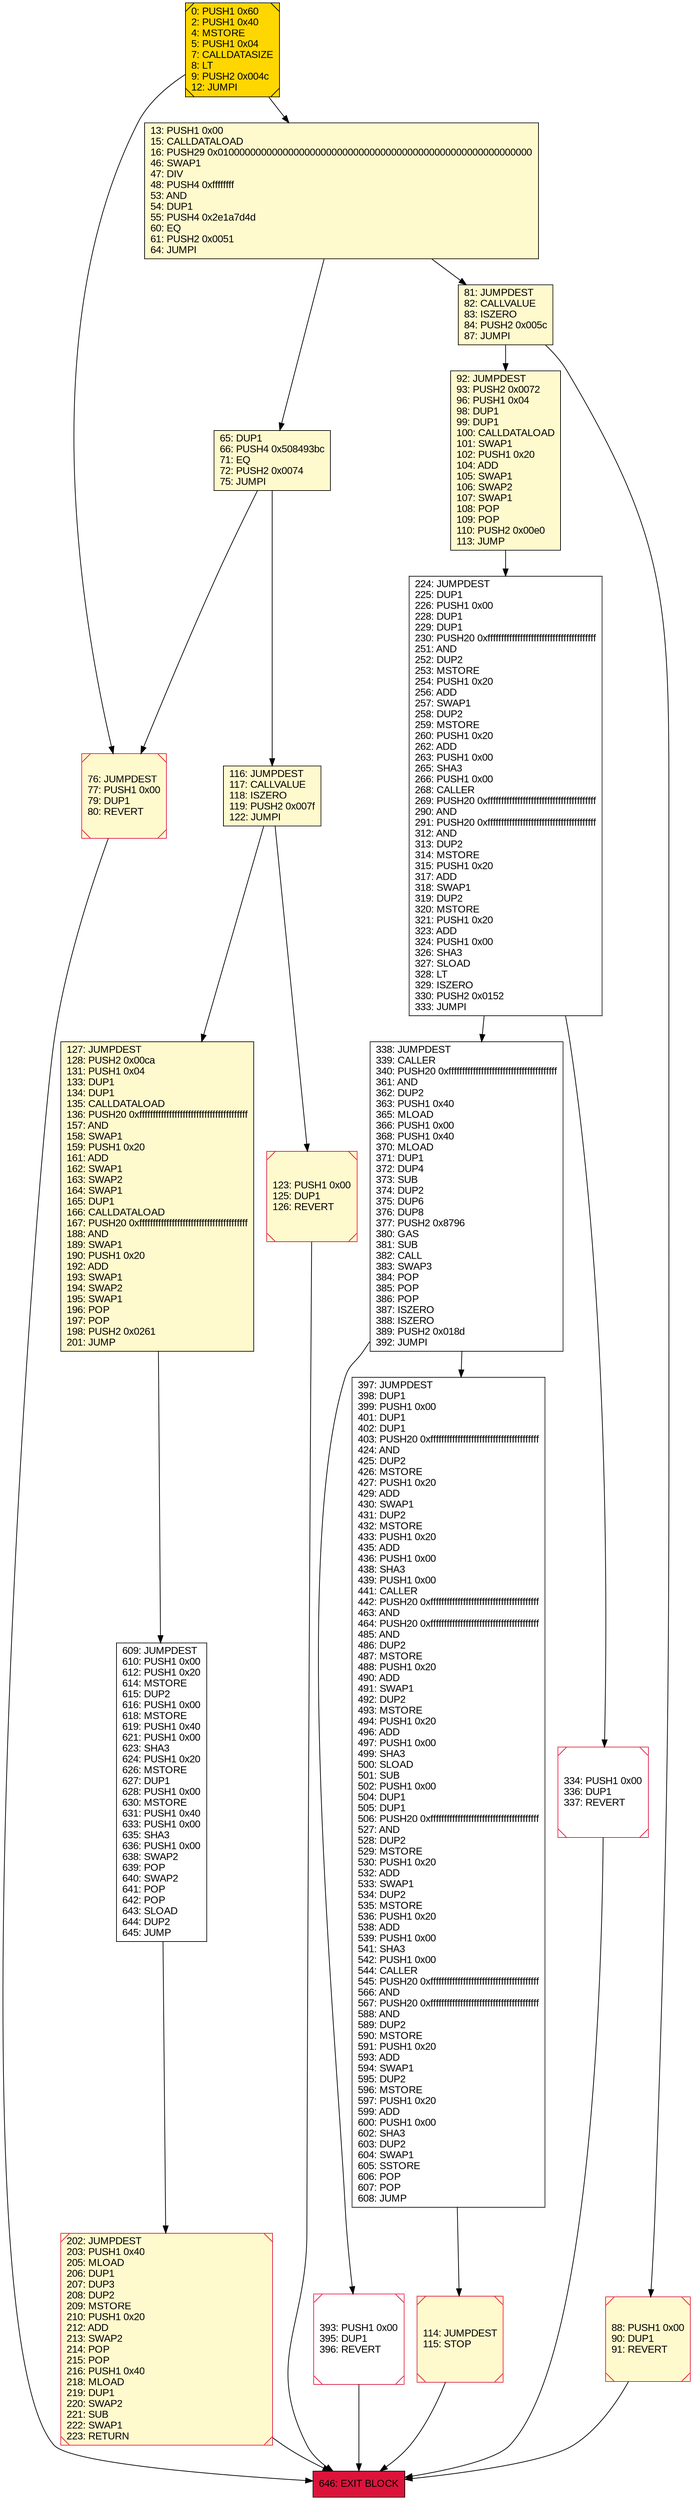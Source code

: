 digraph G {
bgcolor=transparent rankdir=UD;
node [shape=box style=filled color=black fillcolor=white fontname=arial fontcolor=black];
65 [label="65: DUP1\l66: PUSH4 0x508493bc\l71: EQ\l72: PUSH2 0x0074\l75: JUMPI\l" fillcolor=lemonchiffon ];
338 [label="338: JUMPDEST\l339: CALLER\l340: PUSH20 0xffffffffffffffffffffffffffffffffffffffff\l361: AND\l362: DUP2\l363: PUSH1 0x40\l365: MLOAD\l366: PUSH1 0x00\l368: PUSH1 0x40\l370: MLOAD\l371: DUP1\l372: DUP4\l373: SUB\l374: DUP2\l375: DUP6\l376: DUP8\l377: PUSH2 0x8796\l380: GAS\l381: SUB\l382: CALL\l383: SWAP3\l384: POP\l385: POP\l386: POP\l387: ISZERO\l388: ISZERO\l389: PUSH2 0x018d\l392: JUMPI\l" ];
0 [label="0: PUSH1 0x60\l2: PUSH1 0x40\l4: MSTORE\l5: PUSH1 0x04\l7: CALLDATASIZE\l8: LT\l9: PUSH2 0x004c\l12: JUMPI\l" fillcolor=lemonchiffon shape=Msquare fillcolor=gold ];
646 [label="646: EXIT BLOCK\l" fillcolor=crimson ];
114 [label="114: JUMPDEST\l115: STOP\l" fillcolor=lemonchiffon shape=Msquare color=crimson ];
393 [label="393: PUSH1 0x00\l395: DUP1\l396: REVERT\l" shape=Msquare color=crimson ];
76 [label="76: JUMPDEST\l77: PUSH1 0x00\l79: DUP1\l80: REVERT\l" fillcolor=lemonchiffon shape=Msquare color=crimson ];
224 [label="224: JUMPDEST\l225: DUP1\l226: PUSH1 0x00\l228: DUP1\l229: DUP1\l230: PUSH20 0xffffffffffffffffffffffffffffffffffffffff\l251: AND\l252: DUP2\l253: MSTORE\l254: PUSH1 0x20\l256: ADD\l257: SWAP1\l258: DUP2\l259: MSTORE\l260: PUSH1 0x20\l262: ADD\l263: PUSH1 0x00\l265: SHA3\l266: PUSH1 0x00\l268: CALLER\l269: PUSH20 0xffffffffffffffffffffffffffffffffffffffff\l290: AND\l291: PUSH20 0xffffffffffffffffffffffffffffffffffffffff\l312: AND\l313: DUP2\l314: MSTORE\l315: PUSH1 0x20\l317: ADD\l318: SWAP1\l319: DUP2\l320: MSTORE\l321: PUSH1 0x20\l323: ADD\l324: PUSH1 0x00\l326: SHA3\l327: SLOAD\l328: LT\l329: ISZERO\l330: PUSH2 0x0152\l333: JUMPI\l" ];
397 [label="397: JUMPDEST\l398: DUP1\l399: PUSH1 0x00\l401: DUP1\l402: DUP1\l403: PUSH20 0xffffffffffffffffffffffffffffffffffffffff\l424: AND\l425: DUP2\l426: MSTORE\l427: PUSH1 0x20\l429: ADD\l430: SWAP1\l431: DUP2\l432: MSTORE\l433: PUSH1 0x20\l435: ADD\l436: PUSH1 0x00\l438: SHA3\l439: PUSH1 0x00\l441: CALLER\l442: PUSH20 0xffffffffffffffffffffffffffffffffffffffff\l463: AND\l464: PUSH20 0xffffffffffffffffffffffffffffffffffffffff\l485: AND\l486: DUP2\l487: MSTORE\l488: PUSH1 0x20\l490: ADD\l491: SWAP1\l492: DUP2\l493: MSTORE\l494: PUSH1 0x20\l496: ADD\l497: PUSH1 0x00\l499: SHA3\l500: SLOAD\l501: SUB\l502: PUSH1 0x00\l504: DUP1\l505: DUP1\l506: PUSH20 0xffffffffffffffffffffffffffffffffffffffff\l527: AND\l528: DUP2\l529: MSTORE\l530: PUSH1 0x20\l532: ADD\l533: SWAP1\l534: DUP2\l535: MSTORE\l536: PUSH1 0x20\l538: ADD\l539: PUSH1 0x00\l541: SHA3\l542: PUSH1 0x00\l544: CALLER\l545: PUSH20 0xffffffffffffffffffffffffffffffffffffffff\l566: AND\l567: PUSH20 0xffffffffffffffffffffffffffffffffffffffff\l588: AND\l589: DUP2\l590: MSTORE\l591: PUSH1 0x20\l593: ADD\l594: SWAP1\l595: DUP2\l596: MSTORE\l597: PUSH1 0x20\l599: ADD\l600: PUSH1 0x00\l602: SHA3\l603: DUP2\l604: SWAP1\l605: SSTORE\l606: POP\l607: POP\l608: JUMP\l" ];
127 [label="127: JUMPDEST\l128: PUSH2 0x00ca\l131: PUSH1 0x04\l133: DUP1\l134: DUP1\l135: CALLDATALOAD\l136: PUSH20 0xffffffffffffffffffffffffffffffffffffffff\l157: AND\l158: SWAP1\l159: PUSH1 0x20\l161: ADD\l162: SWAP1\l163: SWAP2\l164: SWAP1\l165: DUP1\l166: CALLDATALOAD\l167: PUSH20 0xffffffffffffffffffffffffffffffffffffffff\l188: AND\l189: SWAP1\l190: PUSH1 0x20\l192: ADD\l193: SWAP1\l194: SWAP2\l195: SWAP1\l196: POP\l197: POP\l198: PUSH2 0x0261\l201: JUMP\l" fillcolor=lemonchiffon ];
334 [label="334: PUSH1 0x00\l336: DUP1\l337: REVERT\l" shape=Msquare color=crimson ];
81 [label="81: JUMPDEST\l82: CALLVALUE\l83: ISZERO\l84: PUSH2 0x005c\l87: JUMPI\l" fillcolor=lemonchiffon ];
92 [label="92: JUMPDEST\l93: PUSH2 0x0072\l96: PUSH1 0x04\l98: DUP1\l99: DUP1\l100: CALLDATALOAD\l101: SWAP1\l102: PUSH1 0x20\l104: ADD\l105: SWAP1\l106: SWAP2\l107: SWAP1\l108: POP\l109: POP\l110: PUSH2 0x00e0\l113: JUMP\l" fillcolor=lemonchiffon ];
116 [label="116: JUMPDEST\l117: CALLVALUE\l118: ISZERO\l119: PUSH2 0x007f\l122: JUMPI\l" fillcolor=lemonchiffon ];
88 [label="88: PUSH1 0x00\l90: DUP1\l91: REVERT\l" fillcolor=lemonchiffon shape=Msquare color=crimson ];
202 [label="202: JUMPDEST\l203: PUSH1 0x40\l205: MLOAD\l206: DUP1\l207: DUP3\l208: DUP2\l209: MSTORE\l210: PUSH1 0x20\l212: ADD\l213: SWAP2\l214: POP\l215: POP\l216: PUSH1 0x40\l218: MLOAD\l219: DUP1\l220: SWAP2\l221: SUB\l222: SWAP1\l223: RETURN\l" fillcolor=lemonchiffon shape=Msquare color=crimson ];
13 [label="13: PUSH1 0x00\l15: CALLDATALOAD\l16: PUSH29 0x0100000000000000000000000000000000000000000000000000000000\l46: SWAP1\l47: DIV\l48: PUSH4 0xffffffff\l53: AND\l54: DUP1\l55: PUSH4 0x2e1a7d4d\l60: EQ\l61: PUSH2 0x0051\l64: JUMPI\l" fillcolor=lemonchiffon ];
123 [label="123: PUSH1 0x00\l125: DUP1\l126: REVERT\l" fillcolor=lemonchiffon shape=Msquare color=crimson ];
609 [label="609: JUMPDEST\l610: PUSH1 0x00\l612: PUSH1 0x20\l614: MSTORE\l615: DUP2\l616: PUSH1 0x00\l618: MSTORE\l619: PUSH1 0x40\l621: PUSH1 0x00\l623: SHA3\l624: PUSH1 0x20\l626: MSTORE\l627: DUP1\l628: PUSH1 0x00\l630: MSTORE\l631: PUSH1 0x40\l633: PUSH1 0x00\l635: SHA3\l636: PUSH1 0x00\l638: SWAP2\l639: POP\l640: SWAP2\l641: POP\l642: POP\l643: SLOAD\l644: DUP2\l645: JUMP\l" ];
224 -> 334;
609 -> 202;
81 -> 88;
397 -> 114;
116 -> 123;
76 -> 646;
127 -> 609;
123 -> 646;
114 -> 646;
81 -> 92;
338 -> 397;
334 -> 646;
13 -> 81;
65 -> 76;
338 -> 393;
393 -> 646;
0 -> 76;
224 -> 338;
65 -> 116;
92 -> 224;
116 -> 127;
13 -> 65;
0 -> 13;
88 -> 646;
202 -> 646;
}